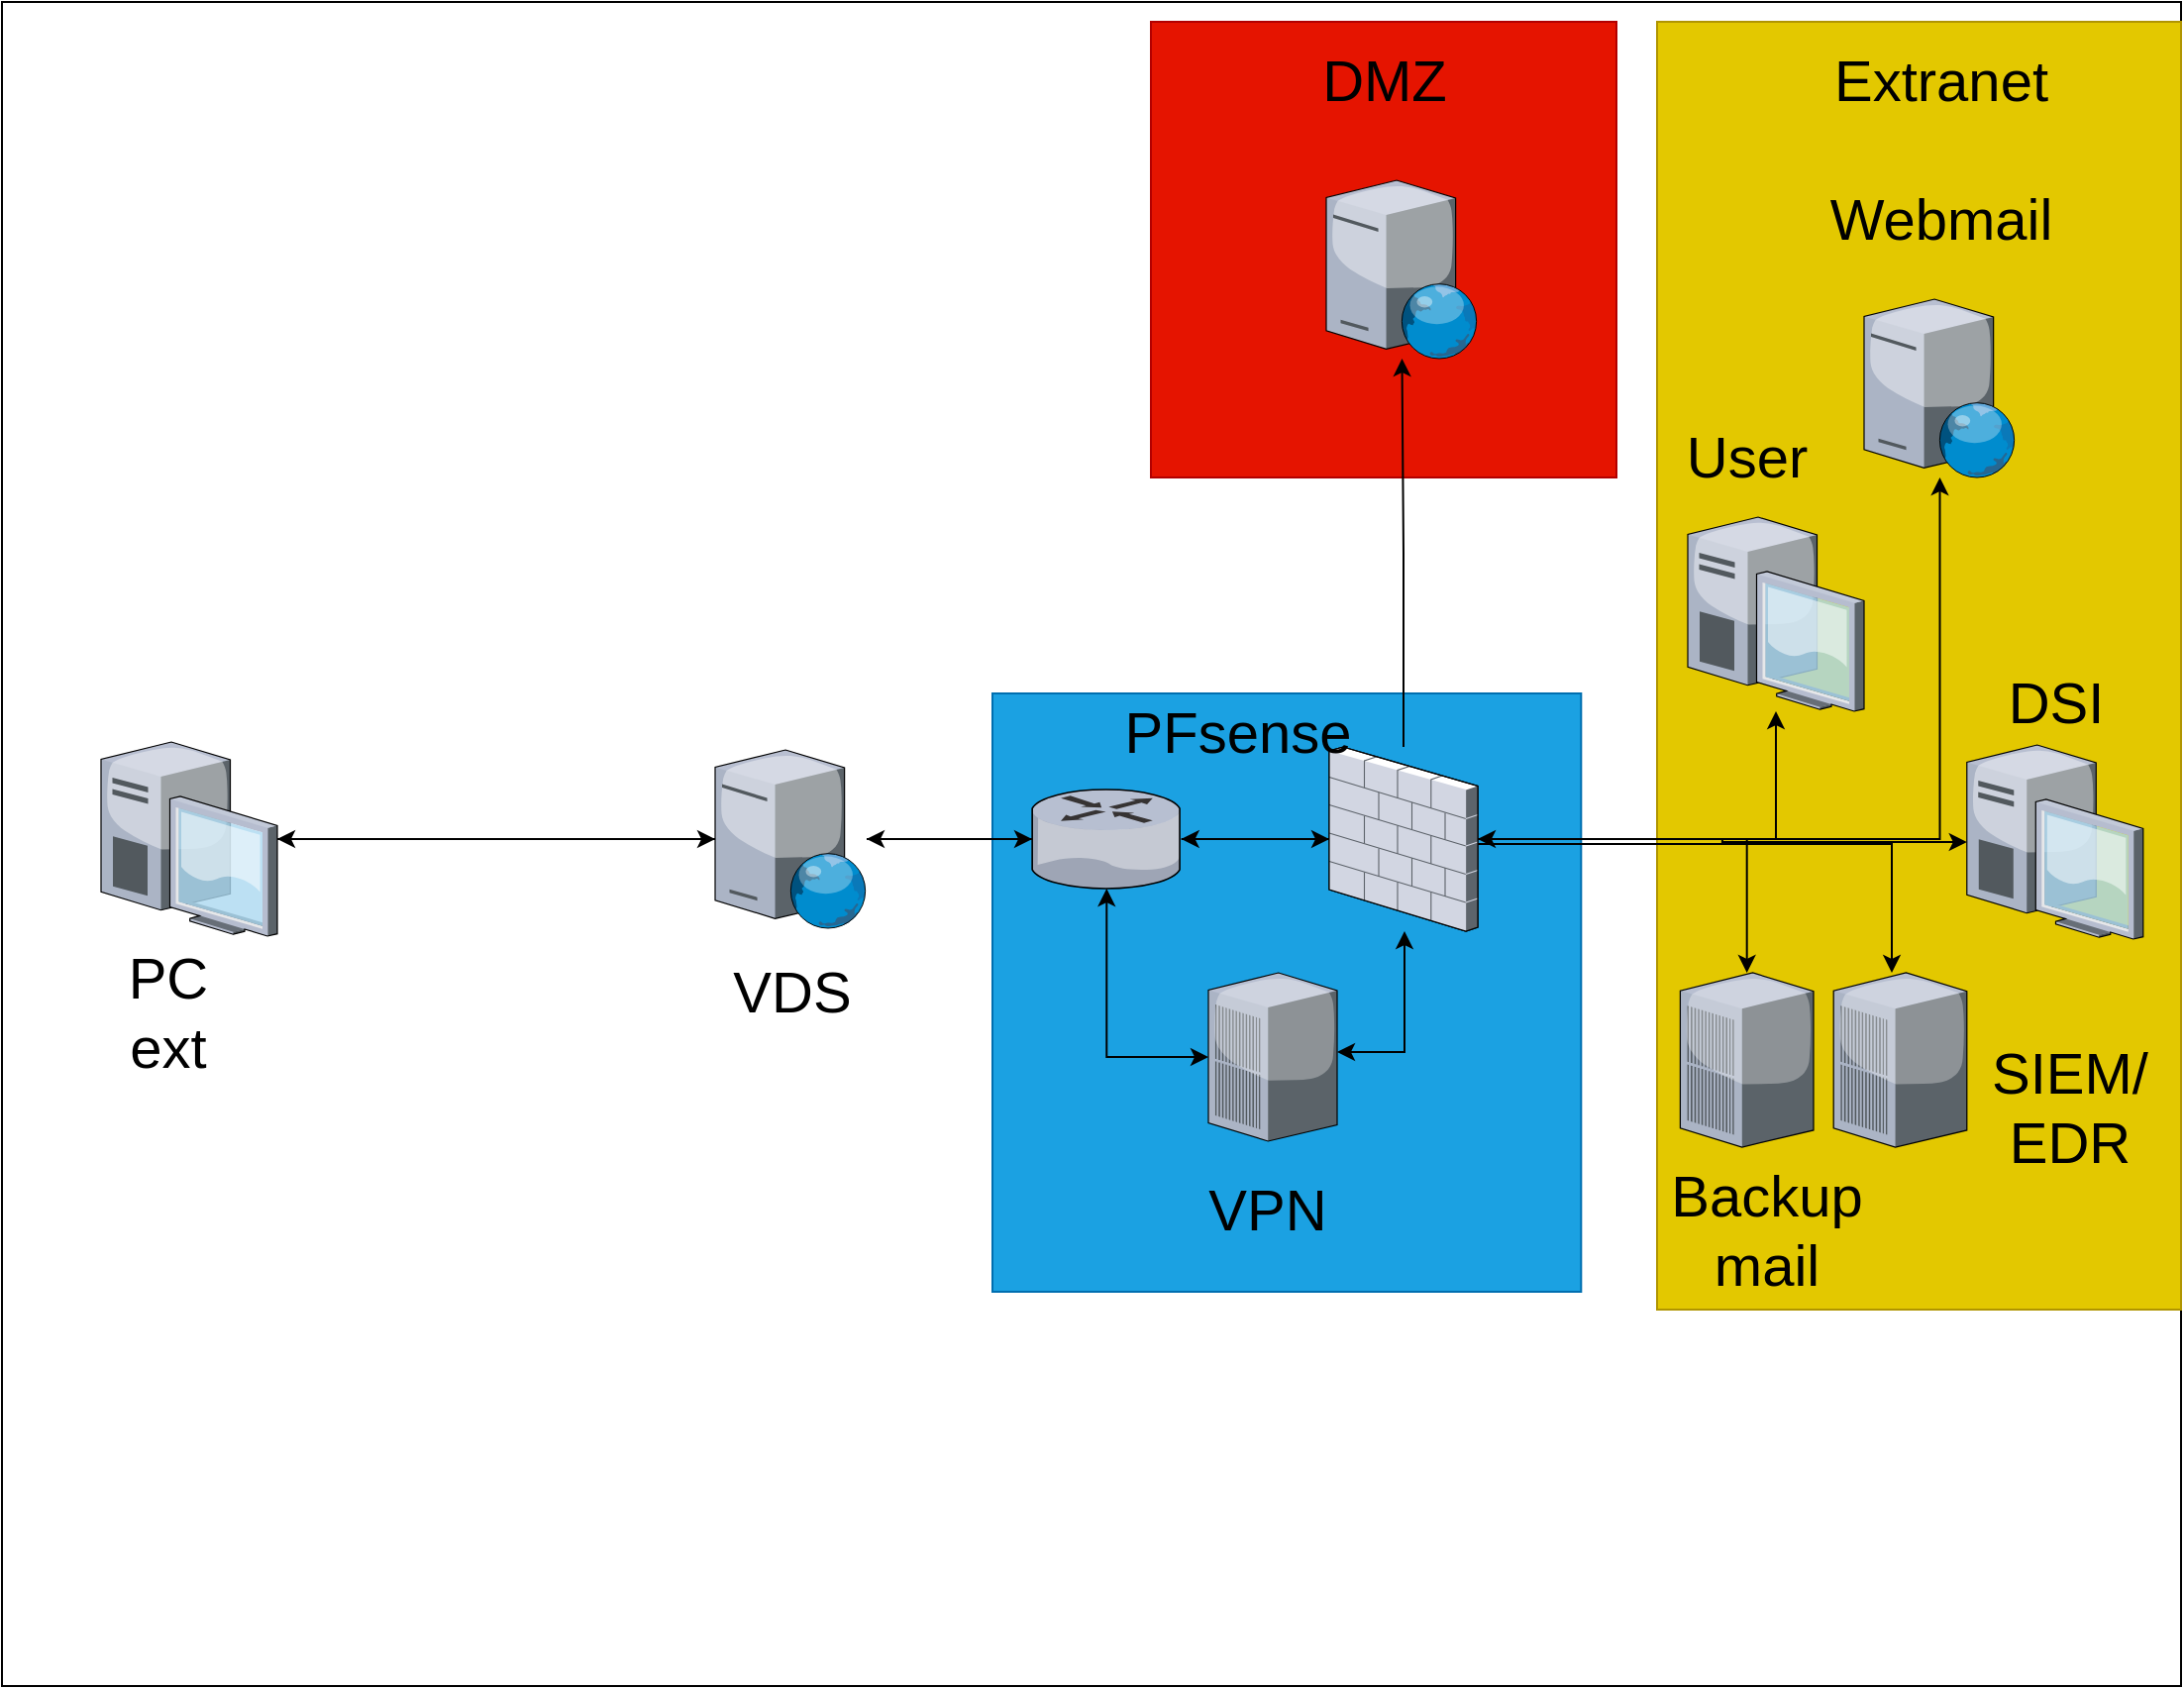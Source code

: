 <mxfile version="27.1.4">
  <diagram name="Page-1" id="c37626ed-c26b-45fb-9056-f9ebc6bb27b6">
    <mxGraphModel dx="1426" dy="795" grid="1" gridSize="10" guides="1" tooltips="1" connect="1" arrows="1" fold="1" page="1" pageScale="1" pageWidth="1100" pageHeight="850" background="none" math="0" shadow="0">
      <root>
        <mxCell id="0" />
        <mxCell id="1" parent="0" />
        <mxCell id="LmRdSaCdfSbrHxxwc8ei-55" value="" style="rounded=0;whiteSpace=wrap;html=1;" parent="1" vertex="1">
          <mxGeometry width="1100" height="850" as="geometry" />
        </mxCell>
        <mxCell id="LmRdSaCdfSbrHxxwc8ei-49" value="" style="rounded=0;whiteSpace=wrap;html=1;fillColor=#1ba1e2;fontColor=#ffffff;strokeColor=#006EAF;" parent="1" vertex="1">
          <mxGeometry x="500" y="349" width="297.16" height="302" as="geometry" />
        </mxCell>
        <mxCell id="LmRdSaCdfSbrHxxwc8ei-31" value="" style="rounded=0;whiteSpace=wrap;html=1;fillColor=#e3c800;fontColor=#000000;strokeColor=#B09500;" parent="1" vertex="1">
          <mxGeometry x="835.5" y="10" width="264.5" height="650" as="geometry" />
        </mxCell>
        <mxCell id="LmRdSaCdfSbrHxxwc8ei-29" value="" style="rounded=0;whiteSpace=wrap;html=1;fillColor=light-dark(#E51400,#FF0000);fontColor=#ffffff;strokeColor=#B20000;" parent="1" vertex="1">
          <mxGeometry x="580" y="10" width="235" height="230" as="geometry" />
        </mxCell>
        <mxCell id="LmRdSaCdfSbrHxxwc8ei-17" style="edgeStyle=orthogonalEdgeStyle;rounded=0;orthogonalLoop=1;jettySize=auto;html=1;" parent="1" source="LmRdSaCdfSbrHxxwc8ei-6" target="LmRdSaCdfSbrHxxwc8ei-14" edge="1">
          <mxGeometry relative="1" as="geometry">
            <Array as="points">
              <mxPoint x="954" y="425" />
            </Array>
          </mxGeometry>
        </mxCell>
        <mxCell id="LmRdSaCdfSbrHxxwc8ei-19" style="edgeStyle=orthogonalEdgeStyle;rounded=0;orthogonalLoop=1;jettySize=auto;html=1;" parent="1" source="LmRdSaCdfSbrHxxwc8ei-6" target="LmRdSaCdfSbrHxxwc8ei-13" edge="1">
          <mxGeometry relative="1" as="geometry" />
        </mxCell>
        <mxCell id="LmRdSaCdfSbrHxxwc8ei-20" style="edgeStyle=orthogonalEdgeStyle;rounded=0;orthogonalLoop=1;jettySize=auto;html=1;" parent="1" source="LmRdSaCdfSbrHxxwc8ei-6" target="LmRdSaCdfSbrHxxwc8ei-8" edge="1">
          <mxGeometry relative="1" as="geometry">
            <Array as="points">
              <mxPoint x="620" y="423" />
              <mxPoint x="620" y="423" />
            </Array>
          </mxGeometry>
        </mxCell>
        <mxCell id="LmRdSaCdfSbrHxxwc8ei-25" style="edgeStyle=orthogonalEdgeStyle;rounded=0;orthogonalLoop=1;jettySize=auto;html=1;" parent="1" source="LmRdSaCdfSbrHxxwc8ei-6" target="LmRdSaCdfSbrHxxwc8ei-9" edge="1">
          <mxGeometry relative="1" as="geometry" />
        </mxCell>
        <mxCell id="LmRdSaCdfSbrHxxwc8ei-28" style="edgeStyle=orthogonalEdgeStyle;rounded=0;orthogonalLoop=1;jettySize=auto;html=1;" parent="1" source="LmRdSaCdfSbrHxxwc8ei-6" target="LmRdSaCdfSbrHxxwc8ei-10" edge="1">
          <mxGeometry relative="1" as="geometry" />
        </mxCell>
        <mxCell id="Wm8xIRzeseAF589eBu8F-2" style="edgeStyle=orthogonalEdgeStyle;rounded=0;orthogonalLoop=1;jettySize=auto;html=1;" edge="1" parent="1" source="LmRdSaCdfSbrHxxwc8ei-6" target="Wm8xIRzeseAF589eBu8F-1">
          <mxGeometry relative="1" as="geometry" />
        </mxCell>
        <mxCell id="LmRdSaCdfSbrHxxwc8ei-6" value="" style="verticalLabelPosition=bottom;sketch=0;aspect=fixed;html=1;verticalAlign=top;strokeColor=none;align=center;outlineConnect=0;shape=mxgraph.citrix.firewall;" parent="1" vertex="1">
          <mxGeometry x="670" y="376" width="75" height="93" as="geometry" />
        </mxCell>
        <mxCell id="LmRdSaCdfSbrHxxwc8ei-21" style="edgeStyle=orthogonalEdgeStyle;rounded=0;orthogonalLoop=1;jettySize=auto;html=1;" parent="1" source="LmRdSaCdfSbrHxxwc8ei-8" target="LmRdSaCdfSbrHxxwc8ei-6" edge="1">
          <mxGeometry relative="1" as="geometry">
            <Array as="points">
              <mxPoint x="620" y="423" />
              <mxPoint x="620" y="423" />
            </Array>
          </mxGeometry>
        </mxCell>
        <mxCell id="LmRdSaCdfSbrHxxwc8ei-24" style="edgeStyle=orthogonalEdgeStyle;rounded=0;orthogonalLoop=1;jettySize=auto;html=1;" parent="1" source="LmRdSaCdfSbrHxxwc8ei-8" target="LmRdSaCdfSbrHxxwc8ei-22" edge="1">
          <mxGeometry relative="1" as="geometry" />
        </mxCell>
        <mxCell id="LmRdSaCdfSbrHxxwc8ei-8" value="" style="verticalLabelPosition=bottom;sketch=0;aspect=fixed;html=1;verticalAlign=top;strokeColor=none;align=center;outlineConnect=0;shape=mxgraph.citrix.router;" parent="1" vertex="1">
          <mxGeometry x="520" y="397.5" width="75.34" height="50" as="geometry" />
        </mxCell>
        <mxCell id="LmRdSaCdfSbrHxxwc8ei-9" value="" style="verticalLabelPosition=bottom;sketch=0;aspect=fixed;html=1;verticalAlign=top;strokeColor=none;align=center;outlineConnect=0;shape=mxgraph.citrix.desktop;" parent="1" vertex="1">
          <mxGeometry x="991.89" y="375" width="89" height="98" as="geometry" />
        </mxCell>
        <mxCell id="LmRdSaCdfSbrHxxwc8ei-10" value="" style="verticalLabelPosition=bottom;sketch=0;aspect=fixed;html=1;verticalAlign=top;strokeColor=none;align=center;outlineConnect=0;shape=mxgraph.citrix.desktop;" parent="1" vertex="1">
          <mxGeometry x="851" y="260" width="89" height="98" as="geometry" />
        </mxCell>
        <mxCell id="LmRdSaCdfSbrHxxwc8ei-27" style="edgeStyle=orthogonalEdgeStyle;rounded=0;orthogonalLoop=1;jettySize=auto;html=1;" parent="1" source="LmRdSaCdfSbrHxxwc8ei-11" target="LmRdSaCdfSbrHxxwc8ei-22" edge="1">
          <mxGeometry relative="1" as="geometry" />
        </mxCell>
        <mxCell id="LmRdSaCdfSbrHxxwc8ei-11" value="" style="verticalLabelPosition=bottom;sketch=0;aspect=fixed;html=1;verticalAlign=top;strokeColor=none;align=center;outlineConnect=0;shape=mxgraph.citrix.desktop;" parent="1" vertex="1">
          <mxGeometry x="50" y="373.5" width="89" height="98" as="geometry" />
        </mxCell>
        <mxCell id="LmRdSaCdfSbrHxxwc8ei-12" value="" style="verticalLabelPosition=bottom;sketch=0;aspect=fixed;html=1;verticalAlign=top;strokeColor=none;align=center;outlineConnect=0;shape=mxgraph.citrix.web_server;" parent="1" vertex="1">
          <mxGeometry x="940" y="150" width="76.5" height="90" as="geometry" />
        </mxCell>
        <mxCell id="LmRdSaCdfSbrHxxwc8ei-13" value="" style="verticalLabelPosition=bottom;sketch=0;aspect=fixed;html=1;verticalAlign=top;strokeColor=none;align=center;outlineConnect=0;shape=mxgraph.citrix.web_server;" parent="1" vertex="1">
          <mxGeometry x="668.5" y="90" width="76.5" height="90" as="geometry" />
        </mxCell>
        <mxCell id="LmRdSaCdfSbrHxxwc8ei-14" value="" style="verticalLabelPosition=bottom;sketch=0;aspect=fixed;html=1;verticalAlign=top;strokeColor=none;align=center;outlineConnect=0;shape=mxgraph.citrix.pbx_server;" parent="1" vertex="1">
          <mxGeometry x="924.6" y="490" width="67.29" height="88" as="geometry" />
        </mxCell>
        <mxCell id="LmRdSaCdfSbrHxxwc8ei-23" style="edgeStyle=orthogonalEdgeStyle;rounded=0;orthogonalLoop=1;jettySize=auto;html=1;" parent="1" source="LmRdSaCdfSbrHxxwc8ei-22" target="LmRdSaCdfSbrHxxwc8ei-8" edge="1">
          <mxGeometry relative="1" as="geometry" />
        </mxCell>
        <mxCell id="LmRdSaCdfSbrHxxwc8ei-26" style="edgeStyle=orthogonalEdgeStyle;rounded=0;orthogonalLoop=1;jettySize=auto;html=1;" parent="1" source="LmRdSaCdfSbrHxxwc8ei-22" target="LmRdSaCdfSbrHxxwc8ei-11" edge="1">
          <mxGeometry relative="1" as="geometry" />
        </mxCell>
        <mxCell id="LmRdSaCdfSbrHxxwc8ei-22" value="" style="verticalLabelPosition=bottom;sketch=0;aspect=fixed;html=1;verticalAlign=top;strokeColor=none;align=center;outlineConnect=0;shape=mxgraph.citrix.web_server;" parent="1" vertex="1">
          <mxGeometry x="360" y="377.5" width="76.5" height="90" as="geometry" />
        </mxCell>
        <mxCell id="LmRdSaCdfSbrHxxwc8ei-32" value="DMZ" style="text;html=1;align=center;verticalAlign=middle;whiteSpace=wrap;rounded=0;fontSize=29;" parent="1" vertex="1">
          <mxGeometry x="653.75" y="20" width="87.5" height="40" as="geometry" />
        </mxCell>
        <mxCell id="LmRdSaCdfSbrHxxwc8ei-41" value="PC ext" style="text;html=1;align=center;verticalAlign=middle;whiteSpace=wrap;rounded=0;fontSize=29;" parent="1" vertex="1">
          <mxGeometry x="40" y="490" width="87.5" height="40" as="geometry" />
        </mxCell>
        <mxCell id="LmRdSaCdfSbrHxxwc8ei-42" value="VDS" style="text;html=1;align=center;verticalAlign=middle;whiteSpace=wrap;rounded=0;fontSize=29;" parent="1" vertex="1">
          <mxGeometry x="354.5" y="480" width="87.5" height="40" as="geometry" />
        </mxCell>
        <mxCell id="LmRdSaCdfSbrHxxwc8ei-43" value="PFsense" style="text;html=1;align=center;verticalAlign=middle;whiteSpace=wrap;rounded=0;fontSize=29;" parent="1" vertex="1">
          <mxGeometry x="580.0" y="349" width="87.5" height="40" as="geometry" />
        </mxCell>
        <mxCell id="LmRdSaCdfSbrHxxwc8ei-44" value="SIEM/ EDR" style="text;html=1;align=center;verticalAlign=middle;whiteSpace=wrap;rounded=0;fontSize=29;" parent="1" vertex="1">
          <mxGeometry x="1000" y="538" width="87.5" height="40" as="geometry" />
        </mxCell>
        <mxCell id="LmRdSaCdfSbrHxxwc8ei-45" value="DSI" style="text;html=1;align=center;verticalAlign=middle;whiteSpace=wrap;rounded=0;fontSize=29;" parent="1" vertex="1">
          <mxGeometry x="993.39" y="333.5" width="87.5" height="40" as="geometry" />
        </mxCell>
        <mxCell id="LmRdSaCdfSbrHxxwc8ei-47" value="Webmail" style="text;html=1;align=center;verticalAlign=middle;whiteSpace=wrap;rounded=0;fontSize=29;" parent="1" vertex="1">
          <mxGeometry x="934.5" y="90" width="87.5" height="40" as="geometry" />
        </mxCell>
        <mxCell id="LmRdSaCdfSbrHxxwc8ei-48" value="" style="edgeStyle=orthogonalEdgeStyle;rounded=0;orthogonalLoop=1;jettySize=auto;html=1;startArrow=classic;startFill=1;" parent="1" source="LmRdSaCdfSbrHxxwc8ei-6" target="LmRdSaCdfSbrHxxwc8ei-12" edge="1">
          <mxGeometry relative="1" as="geometry">
            <mxPoint x="745" y="423" as="sourcePoint" />
            <mxPoint x="978" y="240" as="targetPoint" />
          </mxGeometry>
        </mxCell>
        <mxCell id="LmRdSaCdfSbrHxxwc8ei-46" value="User" style="text;html=1;align=center;verticalAlign=middle;whiteSpace=wrap;rounded=0;fontSize=29;" parent="1" vertex="1">
          <mxGeometry x="837.1" y="210" width="87.5" height="40" as="geometry" />
        </mxCell>
        <mxCell id="LmRdSaCdfSbrHxxwc8ei-50" value="Extranet" style="text;html=1;align=center;verticalAlign=middle;whiteSpace=wrap;rounded=0;fontSize=29;" parent="1" vertex="1">
          <mxGeometry x="934.5" y="20" width="87.5" height="40" as="geometry" />
        </mxCell>
        <mxCell id="LmRdSaCdfSbrHxxwc8ei-52" style="edgeStyle=orthogonalEdgeStyle;rounded=0;orthogonalLoop=1;jettySize=auto;html=1;startArrow=classic;startFill=1;" parent="1" source="LmRdSaCdfSbrHxxwc8ei-51" target="LmRdSaCdfSbrHxxwc8ei-6" edge="1">
          <mxGeometry relative="1" as="geometry">
            <Array as="points">
              <mxPoint x="708" y="530" />
            </Array>
          </mxGeometry>
        </mxCell>
        <mxCell id="LmRdSaCdfSbrHxxwc8ei-53" style="edgeStyle=orthogonalEdgeStyle;rounded=0;orthogonalLoop=1;jettySize=auto;html=1;startArrow=classic;startFill=1;" parent="1" source="LmRdSaCdfSbrHxxwc8ei-51" target="LmRdSaCdfSbrHxxwc8ei-8" edge="1">
          <mxGeometry relative="1" as="geometry" />
        </mxCell>
        <mxCell id="LmRdSaCdfSbrHxxwc8ei-51" value="" style="verticalLabelPosition=bottom;sketch=0;aspect=fixed;html=1;verticalAlign=top;strokeColor=none;align=center;outlineConnect=0;shape=mxgraph.citrix.pbx_server;" parent="1" vertex="1">
          <mxGeometry x="609" y="490" width="65" height="85" as="geometry" />
        </mxCell>
        <mxCell id="LmRdSaCdfSbrHxxwc8ei-54" value="VPN" style="text;html=1;align=center;verticalAlign=middle;whiteSpace=wrap;rounded=0;fontSize=29;" parent="1" vertex="1">
          <mxGeometry x="595.34" y="590" width="87.5" height="40" as="geometry" />
        </mxCell>
        <mxCell id="Wm8xIRzeseAF589eBu8F-1" value="" style="verticalLabelPosition=bottom;sketch=0;aspect=fixed;html=1;verticalAlign=top;strokeColor=none;align=center;outlineConnect=0;shape=mxgraph.citrix.pbx_server;" vertex="1" parent="1">
          <mxGeometry x="847.2" y="490" width="67.29" height="88" as="geometry" />
        </mxCell>
        <mxCell id="Wm8xIRzeseAF589eBu8F-3" value="Backup mail" style="text;html=1;align=center;verticalAlign=middle;whiteSpace=wrap;rounded=0;fontSize=29;" vertex="1" parent="1">
          <mxGeometry x="847" y="600" width="87.5" height="40" as="geometry" />
        </mxCell>
      </root>
    </mxGraphModel>
  </diagram>
</mxfile>
